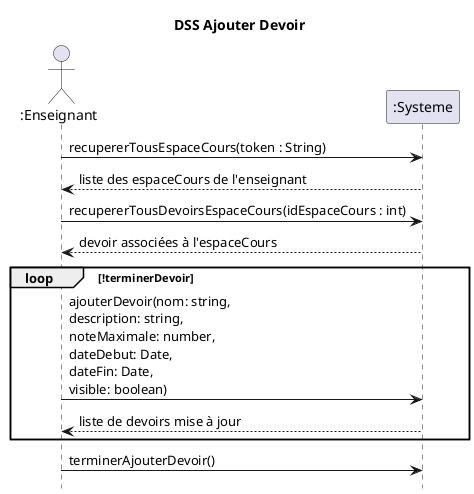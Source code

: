 @startuml DSS_Ajouter_Devoir
title DSS Ajouter Devoir
hide footbox
actor ":Enseignant" as professeur
participant ":Systeme" as systeme

professeur ->  systeme : recupererTousEspaceCours(token : String)
professeur <-- systeme : liste des espaceCours de l'enseignant
professeur -> systeme : recupererTousDevoirsEspaceCours(idEspaceCours : int)
professeur <-- systeme : devoir associées à l'espaceCours

loop !terminerDevoir
professeur -> systeme : ajouterDevoir(nom: string, \ndescription: string, \nnoteMaximale: number, \ndateDebut: Date, \ndateFin: Date, \nvisible: boolean)
systeme --> professeur : liste de devoirs mise à jour
end
professeur -> systeme : terminerAjouterDevoir()

@enduml
